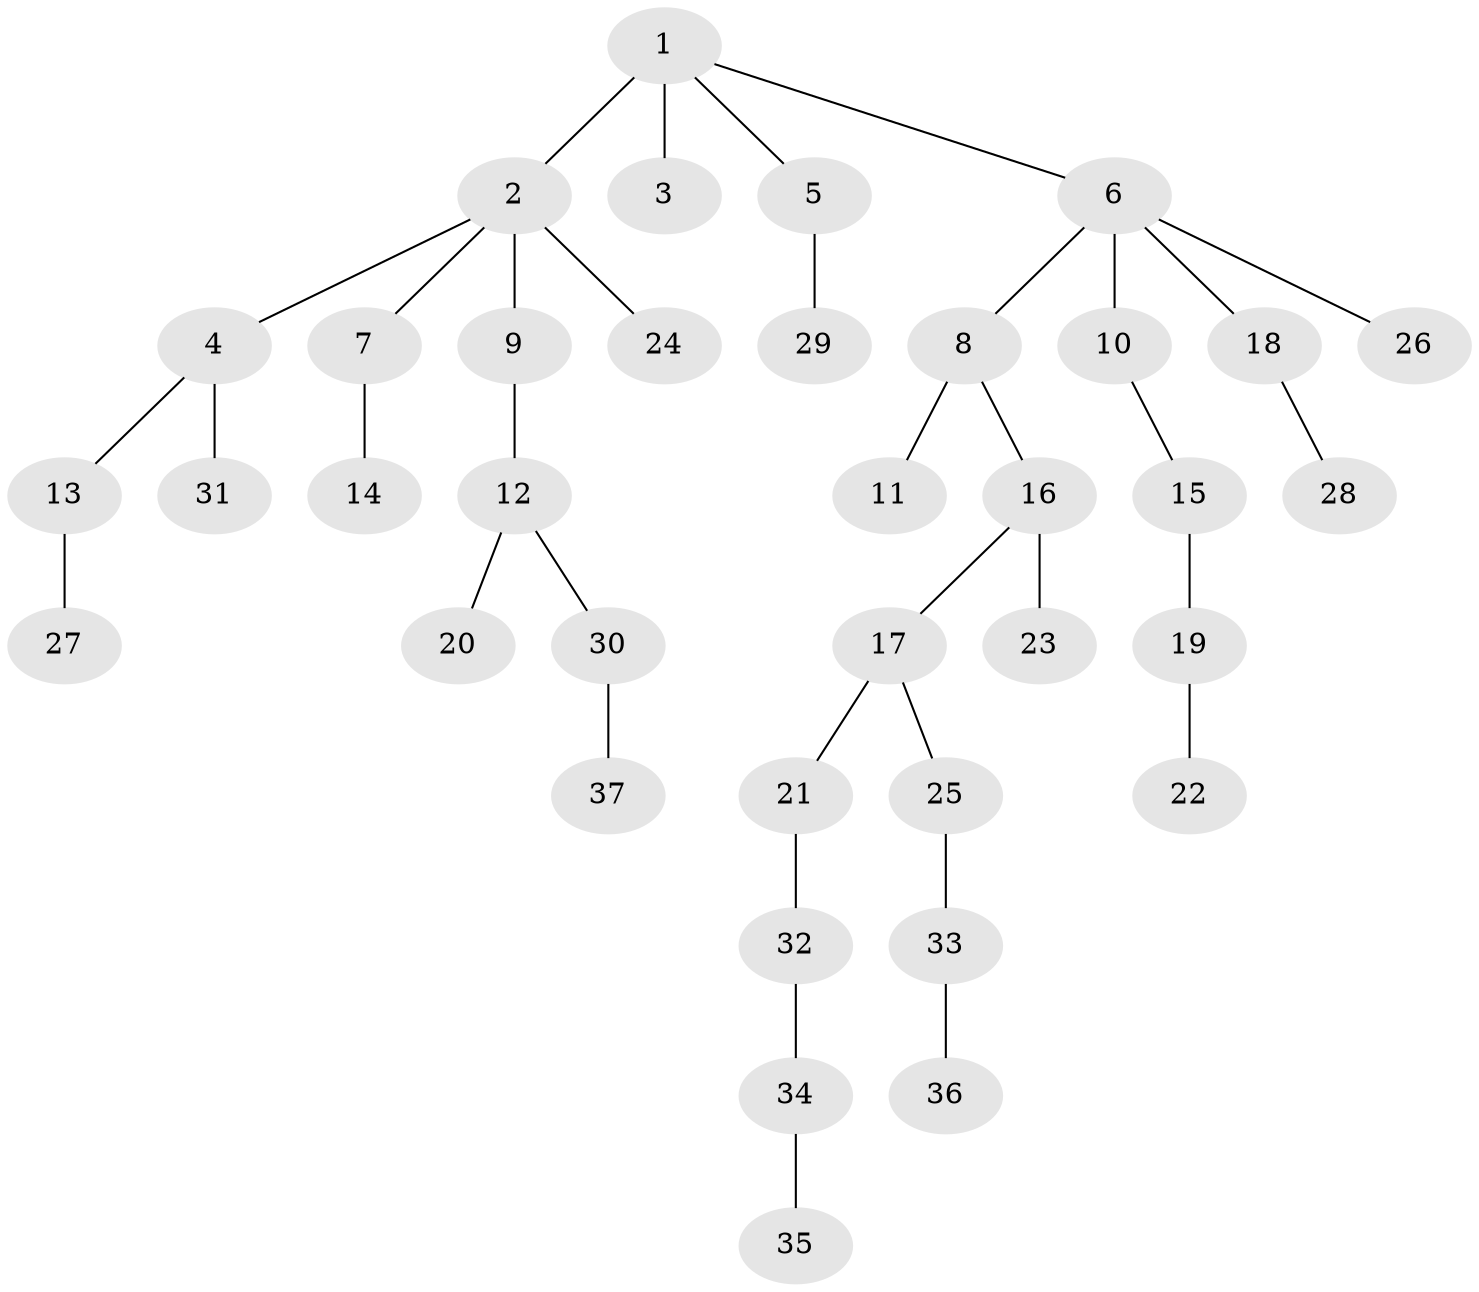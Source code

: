 // original degree distribution, {3: 0.17647058823529413, 5: 0.029411764705882353, 4: 0.058823529411764705, 2: 0.17647058823529413, 6: 0.029411764705882353, 1: 0.5294117647058824}
// Generated by graph-tools (version 1.1) at 2025/36/03/09/25 02:36:49]
// undirected, 37 vertices, 36 edges
graph export_dot {
graph [start="1"]
  node [color=gray90,style=filled];
  1;
  2;
  3;
  4;
  5;
  6;
  7;
  8;
  9;
  10;
  11;
  12;
  13;
  14;
  15;
  16;
  17;
  18;
  19;
  20;
  21;
  22;
  23;
  24;
  25;
  26;
  27;
  28;
  29;
  30;
  31;
  32;
  33;
  34;
  35;
  36;
  37;
  1 -- 2 [weight=1.0];
  1 -- 3 [weight=3.0];
  1 -- 5 [weight=1.0];
  1 -- 6 [weight=1.0];
  2 -- 4 [weight=1.0];
  2 -- 7 [weight=1.0];
  2 -- 9 [weight=1.0];
  2 -- 24 [weight=1.0];
  4 -- 13 [weight=1.0];
  4 -- 31 [weight=1.0];
  5 -- 29 [weight=1.0];
  6 -- 8 [weight=1.0];
  6 -- 10 [weight=1.0];
  6 -- 18 [weight=1.0];
  6 -- 26 [weight=1.0];
  7 -- 14 [weight=1.0];
  8 -- 11 [weight=3.0];
  8 -- 16 [weight=1.0];
  9 -- 12 [weight=1.0];
  10 -- 15 [weight=1.0];
  12 -- 20 [weight=1.0];
  12 -- 30 [weight=1.0];
  13 -- 27 [weight=1.0];
  15 -- 19 [weight=1.0];
  16 -- 17 [weight=1.0];
  16 -- 23 [weight=2.0];
  17 -- 21 [weight=1.0];
  17 -- 25 [weight=1.0];
  18 -- 28 [weight=1.0];
  19 -- 22 [weight=1.0];
  21 -- 32 [weight=1.0];
  25 -- 33 [weight=1.0];
  30 -- 37 [weight=1.0];
  32 -- 34 [weight=1.0];
  33 -- 36 [weight=1.0];
  34 -- 35 [weight=1.0];
}

